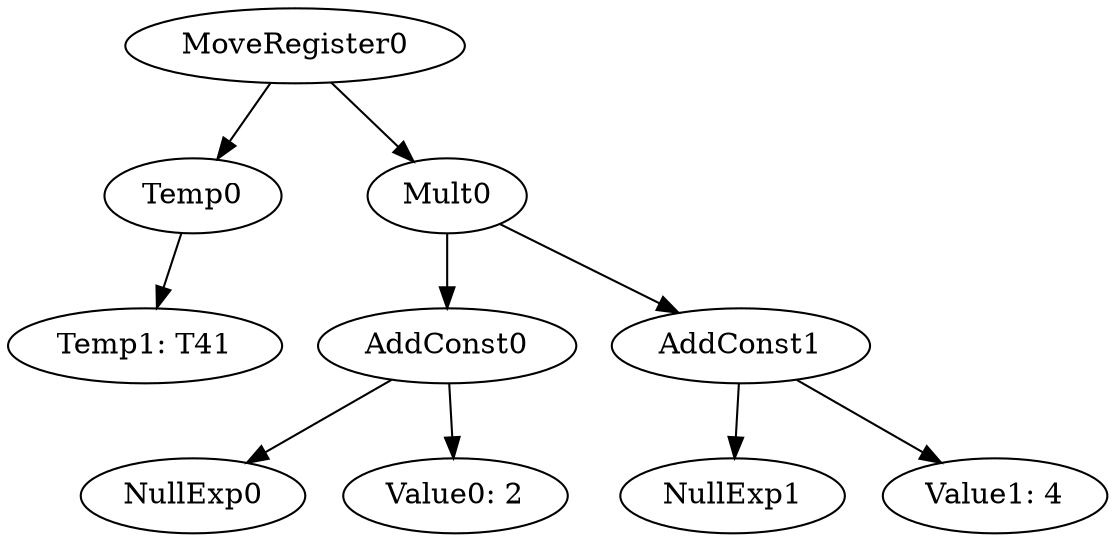 digraph {
	ordering = out;
	AddConst1 -> NullExp1;
	AddConst1 -> "Value1: 4";
	Temp0 -> "Temp1: T41";
	AddConst0 -> NullExp0;
	AddConst0 -> "Value0: 2";
	MoveRegister0 -> Temp0;
	MoveRegister0 -> Mult0;
	Mult0 -> AddConst0;
	Mult0 -> AddConst1;
}

